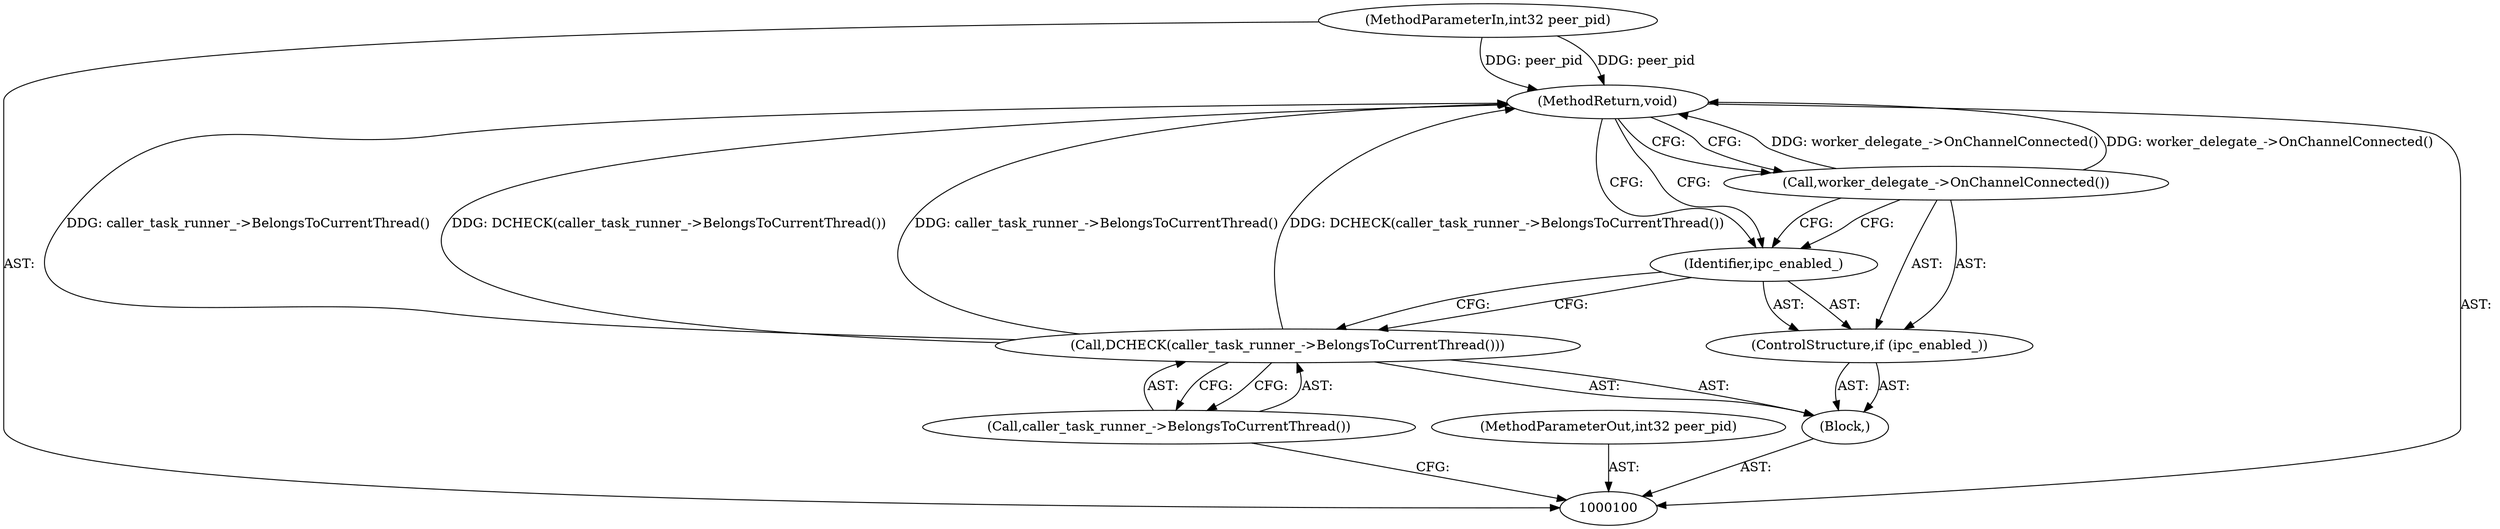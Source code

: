 digraph "1_Chrome_b15c87071f906301bccc824ce013966ca93998c7_7" {
"1000108" [label="(MethodReturn,void)"];
"1000101" [label="(MethodParameterIn,int32 peer_pid)"];
"1000123" [label="(MethodParameterOut,int32 peer_pid)"];
"1000102" [label="(Block,)"];
"1000104" [label="(Call,caller_task_runner_->BelongsToCurrentThread())"];
"1000103" [label="(Call,DCHECK(caller_task_runner_->BelongsToCurrentThread()))"];
"1000105" [label="(ControlStructure,if (ipc_enabled_))"];
"1000106" [label="(Identifier,ipc_enabled_)"];
"1000107" [label="(Call,worker_delegate_->OnChannelConnected())"];
"1000108" -> "1000100"  [label="AST: "];
"1000108" -> "1000107"  [label="CFG: "];
"1000108" -> "1000106"  [label="CFG: "];
"1000107" -> "1000108"  [label="DDG: worker_delegate_->OnChannelConnected()"];
"1000103" -> "1000108"  [label="DDG: DCHECK(caller_task_runner_->BelongsToCurrentThread())"];
"1000103" -> "1000108"  [label="DDG: caller_task_runner_->BelongsToCurrentThread()"];
"1000101" -> "1000108"  [label="DDG: peer_pid"];
"1000101" -> "1000100"  [label="AST: "];
"1000101" -> "1000108"  [label="DDG: peer_pid"];
"1000123" -> "1000100"  [label="AST: "];
"1000102" -> "1000100"  [label="AST: "];
"1000103" -> "1000102"  [label="AST: "];
"1000105" -> "1000102"  [label="AST: "];
"1000104" -> "1000103"  [label="AST: "];
"1000104" -> "1000100"  [label="CFG: "];
"1000103" -> "1000104"  [label="CFG: "];
"1000103" -> "1000102"  [label="AST: "];
"1000103" -> "1000104"  [label="CFG: "];
"1000104" -> "1000103"  [label="AST: "];
"1000106" -> "1000103"  [label="CFG: "];
"1000103" -> "1000108"  [label="DDG: DCHECK(caller_task_runner_->BelongsToCurrentThread())"];
"1000103" -> "1000108"  [label="DDG: caller_task_runner_->BelongsToCurrentThread()"];
"1000105" -> "1000102"  [label="AST: "];
"1000106" -> "1000105"  [label="AST: "];
"1000107" -> "1000105"  [label="AST: "];
"1000106" -> "1000105"  [label="AST: "];
"1000106" -> "1000103"  [label="CFG: "];
"1000107" -> "1000106"  [label="CFG: "];
"1000108" -> "1000106"  [label="CFG: "];
"1000107" -> "1000105"  [label="AST: "];
"1000107" -> "1000106"  [label="CFG: "];
"1000108" -> "1000107"  [label="CFG: "];
"1000107" -> "1000108"  [label="DDG: worker_delegate_->OnChannelConnected()"];
}
